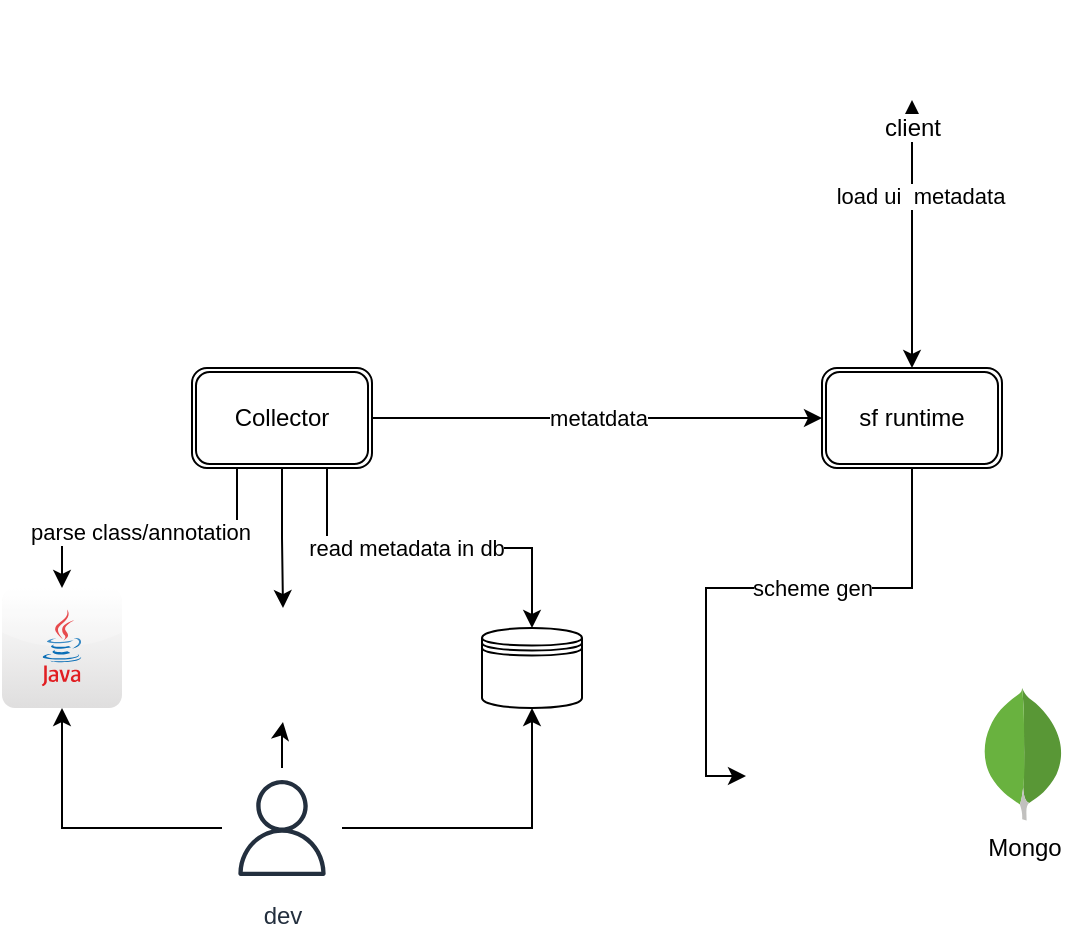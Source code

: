 <mxfile version="13.7.9" type="github">
  <diagram id="KbE9-4ZQxdQ7kDwR7Z7B" name="Page-1">
    <mxGraphModel dx="786" dy="561" grid="1" gridSize="10" guides="1" tooltips="1" connect="1" arrows="1" fold="1" page="1" pageScale="1" pageWidth="850" pageHeight="1100" math="0" shadow="0">
      <root>
        <mxCell id="0" />
        <mxCell id="1" parent="0" />
        <mxCell id="zoo_TMx6Q-awDjl9SJpv-11" style="edgeStyle=orthogonalEdgeStyle;rounded=0;orthogonalLoop=1;jettySize=auto;html=1;" edge="1" parent="1" source="zoo_TMx6Q-awDjl9SJpv-7" target="zoo_TMx6Q-awDjl9SJpv-8">
          <mxGeometry relative="1" as="geometry" />
        </mxCell>
        <mxCell id="zoo_TMx6Q-awDjl9SJpv-12" value="" style="edgeStyle=orthogonalEdgeStyle;rounded=0;orthogonalLoop=1;jettySize=auto;html=1;" edge="1" parent="1" source="zoo_TMx6Q-awDjl9SJpv-7" target="zoo_TMx6Q-awDjl9SJpv-9">
          <mxGeometry relative="1" as="geometry" />
        </mxCell>
        <mxCell id="zoo_TMx6Q-awDjl9SJpv-13" style="edgeStyle=orthogonalEdgeStyle;rounded=0;orthogonalLoop=1;jettySize=auto;html=1;entryX=0.5;entryY=1;entryDx=0;entryDy=0;" edge="1" parent="1" source="zoo_TMx6Q-awDjl9SJpv-7" target="zoo_TMx6Q-awDjl9SJpv-10">
          <mxGeometry relative="1" as="geometry" />
        </mxCell>
        <mxCell id="zoo_TMx6Q-awDjl9SJpv-7" value="dev" style="outlineConnect=0;fontColor=#232F3E;gradientColor=none;strokeColor=#232F3E;fillColor=#ffffff;dashed=0;verticalLabelPosition=bottom;verticalAlign=top;align=center;html=1;fontSize=12;fontStyle=0;aspect=fixed;shape=mxgraph.aws4.resourceIcon;resIcon=mxgraph.aws4.user;" vertex="1" parent="1">
          <mxGeometry x="310" y="440" width="60" height="60" as="geometry" />
        </mxCell>
        <mxCell id="zoo_TMx6Q-awDjl9SJpv-8" value="" style="dashed=0;outlineConnect=0;html=1;align=center;labelPosition=center;verticalLabelPosition=bottom;verticalAlign=top;shape=mxgraph.webicons.java;gradientColor=#DFDEDE" vertex="1" parent="1">
          <mxGeometry x="200" y="350" width="60" height="60" as="geometry" />
        </mxCell>
        <mxCell id="zoo_TMx6Q-awDjl9SJpv-9" value="" style="shape=image;html=1;verticalAlign=top;verticalLabelPosition=bottom;labelBackgroundColor=#ffffff;imageAspect=0;aspect=fixed;image=https://cdn3.iconfinder.com/data/icons/file-set-volume-1/512/Artboard_1-128.png" vertex="1" parent="1">
          <mxGeometry x="312" y="360" width="57" height="57" as="geometry" />
        </mxCell>
        <mxCell id="zoo_TMx6Q-awDjl9SJpv-10" value="" style="shape=datastore;whiteSpace=wrap;html=1;" vertex="1" parent="1">
          <mxGeometry x="440" y="370" width="50" height="40" as="geometry" />
        </mxCell>
        <mxCell id="zoo_TMx6Q-awDjl9SJpv-16" style="edgeStyle=orthogonalEdgeStyle;rounded=0;orthogonalLoop=1;jettySize=auto;html=1;exitX=0.25;exitY=1;exitDx=0;exitDy=0;" edge="1" parent="1" source="zoo_TMx6Q-awDjl9SJpv-15" target="zoo_TMx6Q-awDjl9SJpv-8">
          <mxGeometry relative="1" as="geometry" />
        </mxCell>
        <mxCell id="zoo_TMx6Q-awDjl9SJpv-19" value="parse class/annotation" style="edgeLabel;html=1;align=center;verticalAlign=middle;resizable=0;points=[];" vertex="1" connectable="0" parent="zoo_TMx6Q-awDjl9SJpv-16">
          <mxGeometry x="0.071" y="2" relative="1" as="geometry">
            <mxPoint as="offset" />
          </mxGeometry>
        </mxCell>
        <mxCell id="zoo_TMx6Q-awDjl9SJpv-17" style="edgeStyle=orthogonalEdgeStyle;rounded=0;orthogonalLoop=1;jettySize=auto;html=1;entryX=0.5;entryY=0;entryDx=0;entryDy=0;" edge="1" parent="1" source="zoo_TMx6Q-awDjl9SJpv-15" target="zoo_TMx6Q-awDjl9SJpv-9">
          <mxGeometry relative="1" as="geometry" />
        </mxCell>
        <mxCell id="zoo_TMx6Q-awDjl9SJpv-18" style="edgeStyle=orthogonalEdgeStyle;rounded=0;orthogonalLoop=1;jettySize=auto;html=1;exitX=0.75;exitY=1;exitDx=0;exitDy=0;entryX=0.5;entryY=0;entryDx=0;entryDy=0;" edge="1" parent="1" source="zoo_TMx6Q-awDjl9SJpv-15" target="zoo_TMx6Q-awDjl9SJpv-10">
          <mxGeometry relative="1" as="geometry" />
        </mxCell>
        <mxCell id="zoo_TMx6Q-awDjl9SJpv-20" value="read metadata in db" style="edgeLabel;html=1;align=center;verticalAlign=middle;resizable=0;points=[];" vertex="1" connectable="0" parent="zoo_TMx6Q-awDjl9SJpv-18">
          <mxGeometry x="-0.134" relative="1" as="geometry">
            <mxPoint as="offset" />
          </mxGeometry>
        </mxCell>
        <mxCell id="zoo_TMx6Q-awDjl9SJpv-22" value="metatdata" style="edgeStyle=orthogonalEdgeStyle;rounded=0;orthogonalLoop=1;jettySize=auto;html=1;entryX=0;entryY=0.5;entryDx=0;entryDy=0;" edge="1" parent="1" source="zoo_TMx6Q-awDjl9SJpv-15" target="zoo_TMx6Q-awDjl9SJpv-21">
          <mxGeometry relative="1" as="geometry" />
        </mxCell>
        <mxCell id="zoo_TMx6Q-awDjl9SJpv-15" value="Collector" style="shape=ext;double=1;rounded=1;whiteSpace=wrap;html=1;" vertex="1" parent="1">
          <mxGeometry x="295" y="240" width="90" height="50" as="geometry" />
        </mxCell>
        <mxCell id="zoo_TMx6Q-awDjl9SJpv-27" style="edgeStyle=orthogonalEdgeStyle;rounded=0;orthogonalLoop=1;jettySize=auto;html=1;exitX=0.5;exitY=1;exitDx=0;exitDy=0;entryX=0;entryY=0.5;entryDx=0;entryDy=0;" edge="1" parent="1" source="zoo_TMx6Q-awDjl9SJpv-21" target="zoo_TMx6Q-awDjl9SJpv-24">
          <mxGeometry relative="1" as="geometry" />
        </mxCell>
        <mxCell id="zoo_TMx6Q-awDjl9SJpv-28" value="scheme gen" style="edgeLabel;html=1;align=center;verticalAlign=middle;resizable=0;points=[];" vertex="1" connectable="0" parent="zoo_TMx6Q-awDjl9SJpv-27">
          <mxGeometry x="-0.195" relative="1" as="geometry">
            <mxPoint x="1" as="offset" />
          </mxGeometry>
        </mxCell>
        <mxCell id="zoo_TMx6Q-awDjl9SJpv-21" value="sf runtime" style="shape=ext;double=1;rounded=1;whiteSpace=wrap;html=1;" vertex="1" parent="1">
          <mxGeometry x="610" y="240" width="90" height="50" as="geometry" />
        </mxCell>
        <mxCell id="zoo_TMx6Q-awDjl9SJpv-24" value="" style="shape=image;html=1;verticalAlign=top;verticalLabelPosition=bottom;labelBackgroundColor=#ffffff;imageAspect=0;aspect=fixed;image=https://cdn4.iconfinder.com/data/icons/logos-brands-5/24/mysql-128.png" vertex="1" parent="1">
          <mxGeometry x="572" y="410" width="68" height="68" as="geometry" />
        </mxCell>
        <mxCell id="zoo_TMx6Q-awDjl9SJpv-25" value="Mongo" style="dashed=0;outlineConnect=0;html=1;align=center;labelPosition=center;verticalLabelPosition=bottom;verticalAlign=top;shape=mxgraph.weblogos.mongodb" vertex="1" parent="1">
          <mxGeometry x="690" y="400" width="41.2" height="66.2" as="geometry" />
        </mxCell>
        <mxCell id="zoo_TMx6Q-awDjl9SJpv-32" style="edgeStyle=orthogonalEdgeStyle;rounded=0;orthogonalLoop=1;jettySize=auto;html=1;entryX=0.5;entryY=0;entryDx=0;entryDy=0;startArrow=classic;startFill=1;" edge="1" parent="1" source="zoo_TMx6Q-awDjl9SJpv-31" target="zoo_TMx6Q-awDjl9SJpv-21">
          <mxGeometry relative="1" as="geometry" />
        </mxCell>
        <mxCell id="zoo_TMx6Q-awDjl9SJpv-33" value="load ui&amp;nbsp; metadata" style="edgeLabel;html=1;align=center;verticalAlign=middle;resizable=0;points=[];" vertex="1" connectable="0" parent="zoo_TMx6Q-awDjl9SJpv-32">
          <mxGeometry x="-0.289" y="4" relative="1" as="geometry">
            <mxPoint as="offset" />
          </mxGeometry>
        </mxCell>
        <mxCell id="zoo_TMx6Q-awDjl9SJpv-31" value="client" style="shape=image;html=1;verticalAlign=top;verticalLabelPosition=bottom;labelBackgroundColor=#ffffff;imageAspect=0;aspect=fixed;image=https://cdn1.iconfinder.com/data/icons/logotypes/32/chrome-128.png" vertex="1" parent="1">
          <mxGeometry x="630" y="56" width="50" height="50" as="geometry" />
        </mxCell>
      </root>
    </mxGraphModel>
  </diagram>
</mxfile>
